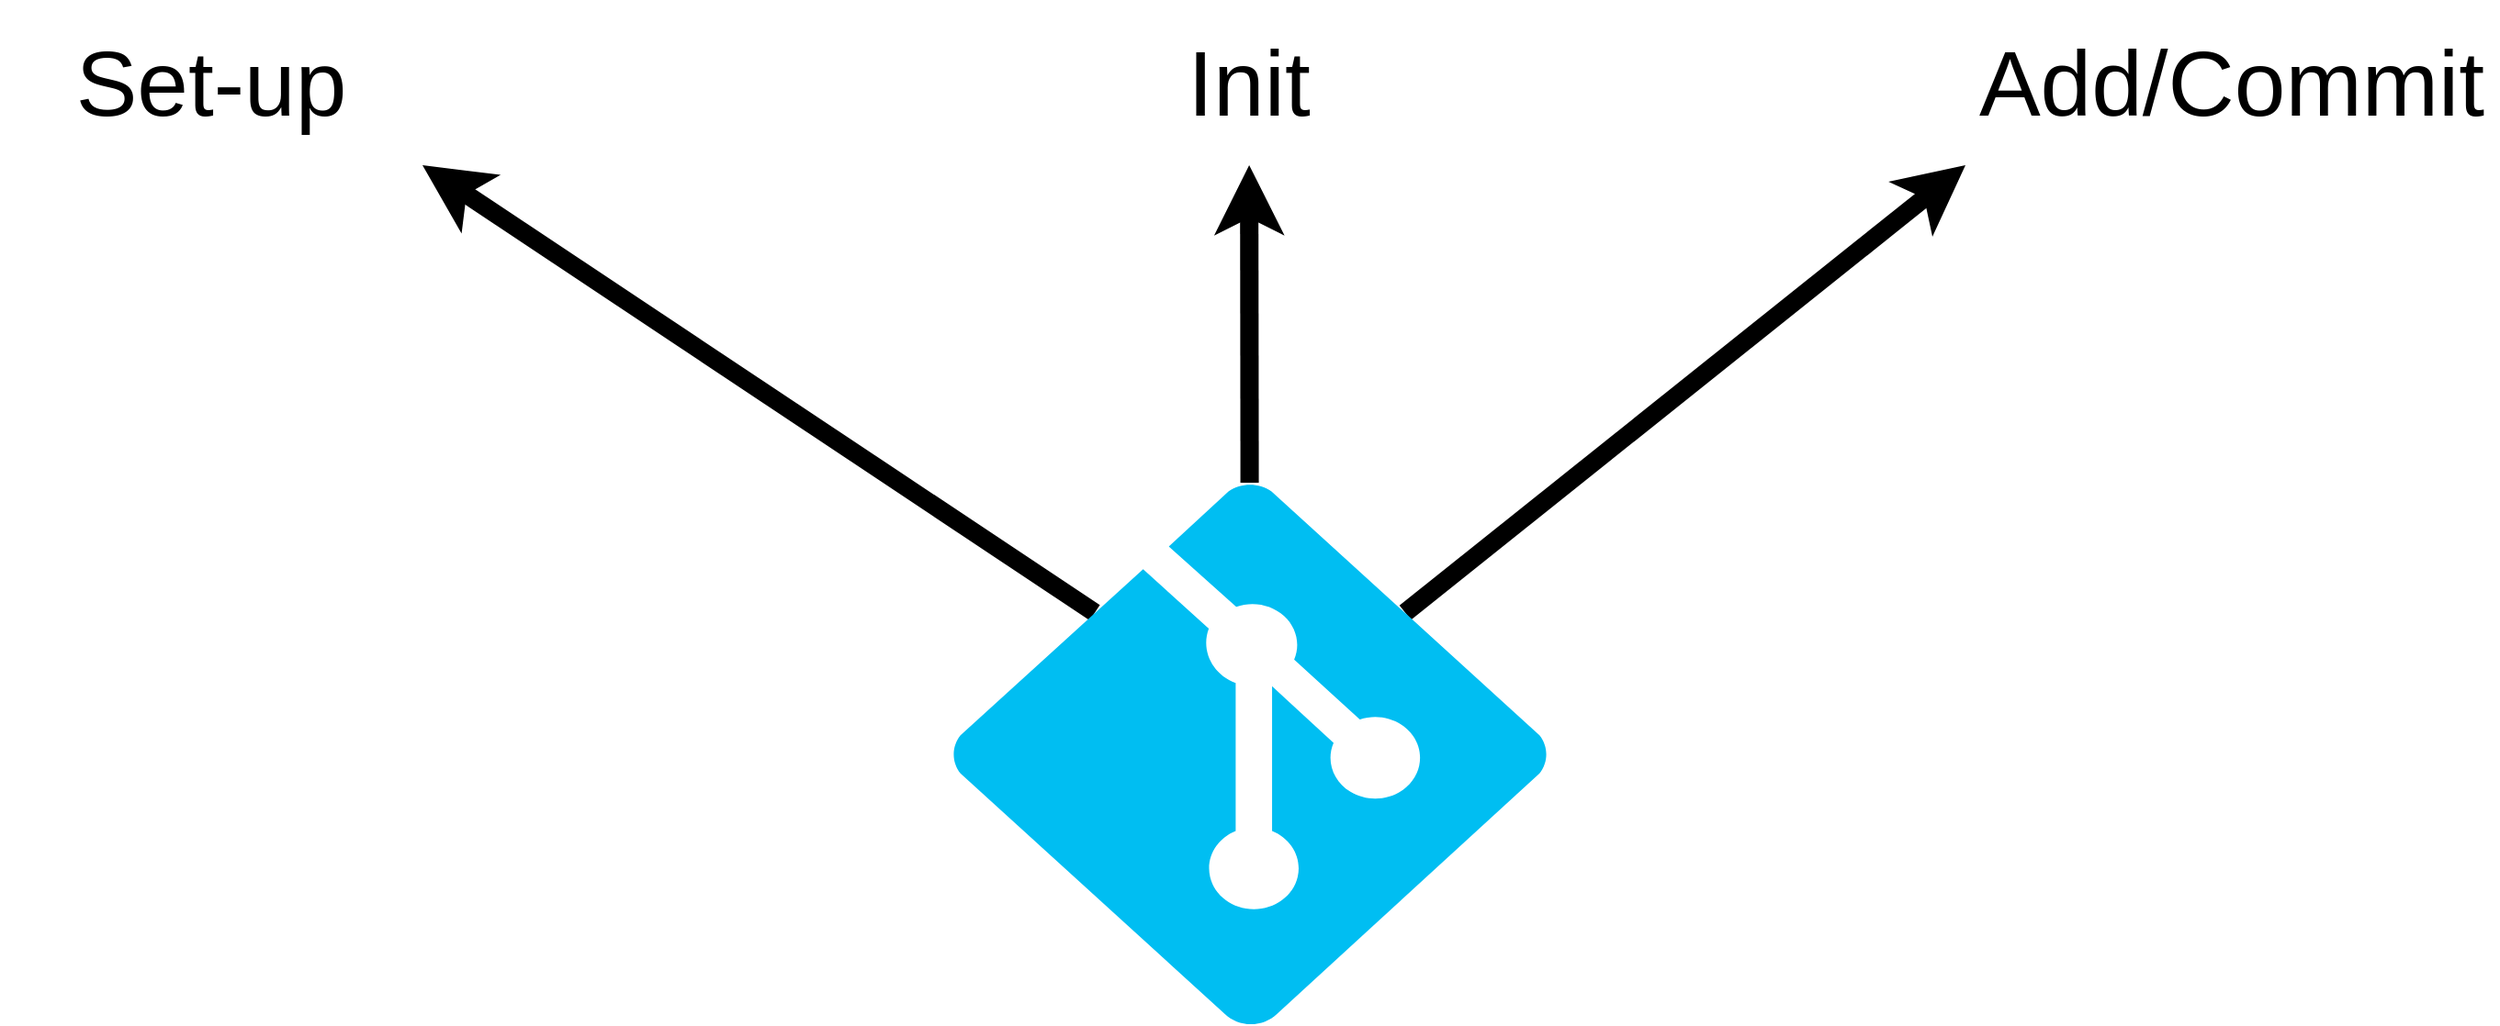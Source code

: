 <mxfile version="13.0.3" type="device"><diagram id="WssF-nBYeNVtve34vqIF" name="Page-1"><mxGraphModel dx="2560" dy="1480" grid="1" gridSize="10" guides="1" tooltips="1" connect="1" arrows="1" fold="1" page="1" pageScale="1" pageWidth="1600" pageHeight="1200" math="0" shadow="0"><root><mxCell id="0"/><mxCell id="1" parent="0"/><mxCell id="dK-Ec5JyGDmGChPd1_gj-4" style="edgeStyle=none;rounded=0;orthogonalLoop=1;jettySize=auto;html=1;exitX=0.24;exitY=0.24;exitDx=0;exitDy=0;exitPerimeter=0;entryX=1;entryY=1;entryDx=0;entryDy=0;strokeWidth=10;" edge="1" parent="1" source="dK-Ec5JyGDmGChPd1_gj-1" target="dK-Ec5JyGDmGChPd1_gj-2"><mxGeometry relative="1" as="geometry"/></mxCell><mxCell id="dK-Ec5JyGDmGChPd1_gj-6" style="edgeStyle=none;rounded=0;orthogonalLoop=1;jettySize=auto;html=1;strokeWidth=10;" edge="1" parent="1" source="dK-Ec5JyGDmGChPd1_gj-1" target="dK-Ec5JyGDmGChPd1_gj-5"><mxGeometry relative="1" as="geometry"/></mxCell><mxCell id="dK-Ec5JyGDmGChPd1_gj-8" style="edgeStyle=none;rounded=0;orthogonalLoop=1;jettySize=auto;html=1;exitX=0.76;exitY=0.24;exitDx=0;exitDy=0;exitPerimeter=0;entryX=0;entryY=1;entryDx=0;entryDy=0;strokeWidth=10;" edge="1" parent="1" source="dK-Ec5JyGDmGChPd1_gj-1" target="dK-Ec5JyGDmGChPd1_gj-7"><mxGeometry relative="1" as="geometry"/></mxCell><mxCell id="dK-Ec5JyGDmGChPd1_gj-1" value="" style="verticalLabelPosition=bottom;html=1;verticalAlign=top;align=center;strokeColor=none;fillColor=#00BEF2;shape=mxgraph.azure.git_repository;" vertex="1" parent="1"><mxGeometry x="638" y="453" width="325" height="295" as="geometry"/></mxCell><mxCell id="dK-Ec5JyGDmGChPd1_gj-2" value="&lt;font style=&quot;font-size: 50px&quot;&gt;Set-up&lt;/font&gt;" style="text;html=1;strokeColor=none;fillColor=none;align=center;verticalAlign=middle;whiteSpace=wrap;rounded=0;" vertex="1" parent="1"><mxGeometry x="120" y="190" width="230" height="90" as="geometry"/></mxCell><mxCell id="dK-Ec5JyGDmGChPd1_gj-5" value="&lt;font style=&quot;font-size: 50px&quot;&gt;Init&lt;/font&gt;" style="text;html=1;strokeColor=none;fillColor=none;align=center;verticalAlign=middle;whiteSpace=wrap;rounded=0;" vertex="1" parent="1"><mxGeometry x="685" y="190" width="230" height="90" as="geometry"/></mxCell><mxCell id="dK-Ec5JyGDmGChPd1_gj-7" value="&lt;span style=&quot;font-size: 50px&quot;&gt;Add/Commit&lt;/span&gt;" style="text;html=1;strokeColor=none;fillColor=none;align=center;verticalAlign=middle;whiteSpace=wrap;rounded=0;" vertex="1" parent="1"><mxGeometry x="1190" y="190" width="290" height="90" as="geometry"/></mxCell></root></mxGraphModel></diagram></mxfile>